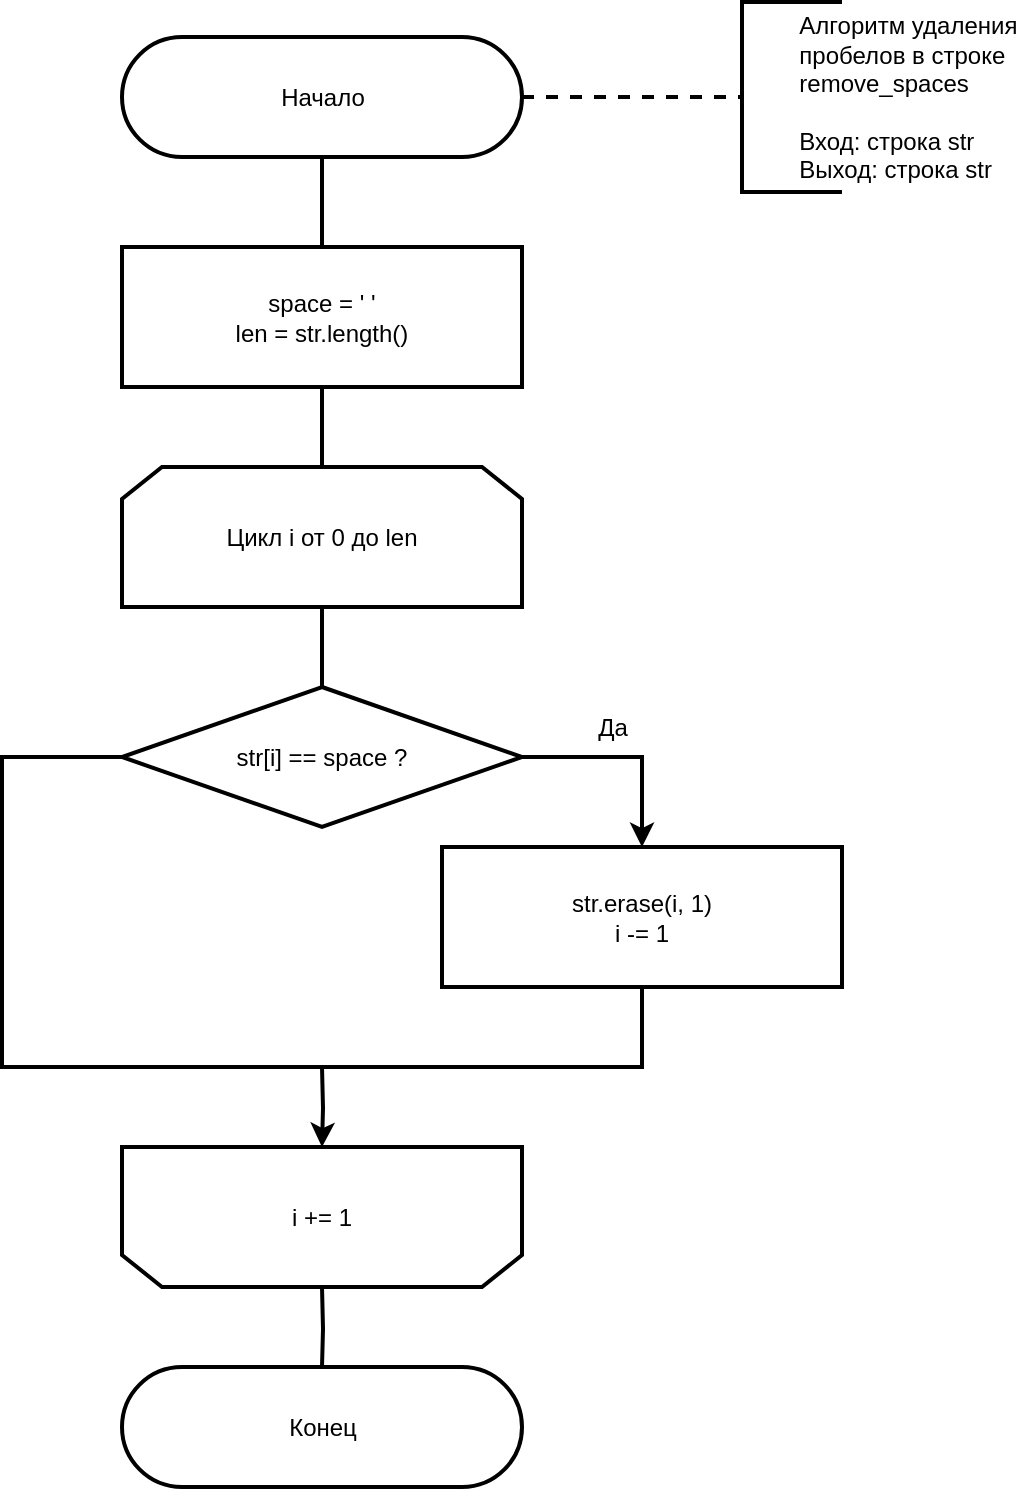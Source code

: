 <mxfile>
    <diagram id="8vg7r3cI4oMzAZW6Unps" name="Page-1">
        <mxGraphModel dx="748" dy="555" grid="1" gridSize="10" guides="1" tooltips="1" connect="1" arrows="1" fold="1" page="1" pageScale="1" pageWidth="827" pageHeight="1169" math="0" shadow="0">
            <root>
                <mxCell id="0"/>
                <mxCell id="1" parent="0"/>
                <mxCell id="3" style="edgeStyle=orthogonalEdgeStyle;rounded=0;orthogonalLoop=1;jettySize=auto;html=1;entryX=0;entryY=0.5;entryDx=0;entryDy=0;entryPerimeter=0;endArrow=none;endFill=0;strokeWidth=2;dashed=1;exitX=1;exitY=0.5;exitDx=0;exitDy=0;exitPerimeter=0;" parent="1" source="5" target="7" edge="1">
                    <mxGeometry relative="1" as="geometry">
                        <mxPoint x="514" y="317.5" as="sourcePoint"/>
                        <Array as="points">
                            <mxPoint x="484" y="247.5"/>
                            <mxPoint x="484" y="247.5"/>
                        </Array>
                    </mxGeometry>
                </mxCell>
                <mxCell id="26" style="edgeStyle=none;html=1;exitX=0.5;exitY=0.5;exitDx=0;exitDy=30;exitPerimeter=0;strokeWidth=2;endArrow=none;endFill=0;" parent="1" source="5" target="25" edge="1">
                    <mxGeometry relative="1" as="geometry"/>
                </mxCell>
                <mxCell id="5" value="&lt;font style=&quot;font-size: 12px&quot;&gt;Начало&lt;/font&gt;" style="html=1;dashed=0;whitespace=wrap;shape=mxgraph.dfd.start;strokeWidth=2;" parent="1" vertex="1">
                    <mxGeometry x="264" y="217.5" width="200" height="60" as="geometry"/>
                </mxCell>
                <mxCell id="6" style="edgeStyle=orthogonalEdgeStyle;rounded=0;orthogonalLoop=1;jettySize=auto;html=1;exitX=0.5;exitY=1;exitDx=0;exitDy=0;" parent="1" edge="1">
                    <mxGeometry relative="1" as="geometry">
                        <mxPoint x="314" y="467.5" as="sourcePoint"/>
                        <mxPoint x="314" y="467.5" as="targetPoint"/>
                    </mxGeometry>
                </mxCell>
                <mxCell id="7" value="&lt;div&gt;&lt;span style=&quot;white-space: pre&quot;&gt;&#9;&lt;/span&gt;Алгоритм удаления&lt;/div&gt;&lt;div&gt;&lt;span style=&quot;white-space: pre&quot;&gt;&#9;&lt;/span&gt;пробелов в строке&lt;br&gt;&lt;/div&gt;&lt;div&gt;&lt;span style=&quot;white-space: pre&quot;&gt;&#9;&lt;/span&gt;remove_spaces&lt;br&gt;&lt;/div&gt;&lt;div&gt;&lt;span&gt;&lt;br&gt;&lt;/span&gt;&lt;/div&gt;&lt;span style=&quot;white-space: pre&quot;&gt;&#9;&lt;/span&gt;Вход: строка str&lt;br&gt;&lt;span style=&quot;white-space: pre&quot;&gt;&#9;&lt;/span&gt;Выход: строка str" style="strokeWidth=2;html=1;shape=mxgraph.flowchart.annotation_1;align=left;pointerEvents=1;" parent="1" vertex="1">
                    <mxGeometry x="574" y="200" width="50" height="95" as="geometry"/>
                </mxCell>
                <mxCell id="8" value="&lt;font style=&quot;font-size: 12px&quot;&gt;Конец&lt;/font&gt;" style="html=1;dashed=0;whitespace=wrap;shape=mxgraph.dfd.start;strokeWidth=2;" parent="1" vertex="1">
                    <mxGeometry x="264" y="882.5" width="200" height="60" as="geometry"/>
                </mxCell>
                <mxCell id="44" style="edgeStyle=orthogonalEdgeStyle;rounded=0;html=1;exitX=0.5;exitY=1;exitDx=0;exitDy=0;endArrow=classic;endFill=1;strokeWidth=2;entryX=0.5;entryY=1;entryDx=0;entryDy=0;" parent="1" target="16" edge="1">
                    <mxGeometry relative="1" as="geometry">
                        <mxPoint x="364" y="732.5" as="sourcePoint"/>
                    </mxGeometry>
                </mxCell>
                <mxCell id="16" value="i += 1" style="shape=loopLimit;whiteSpace=wrap;html=1;strokeWidth=2;direction=west;" parent="1" vertex="1">
                    <mxGeometry x="264" y="772.5" width="200" height="70" as="geometry"/>
                </mxCell>
                <mxCell id="17" style="edgeStyle=orthogonalEdgeStyle;rounded=0;orthogonalLoop=1;jettySize=auto;html=1;exitX=0.5;exitY=1;exitDx=0;exitDy=0;entryX=0.5;entryY=0.5;entryDx=0;entryDy=-30;entryPerimeter=0;endArrow=none;endFill=0;strokeWidth=2;" parent="1" target="8" edge="1">
                    <mxGeometry relative="1" as="geometry">
                        <mxPoint x="364" y="842.5" as="sourcePoint"/>
                    </mxGeometry>
                </mxCell>
                <mxCell id="36" style="edgeStyle=none;html=1;exitX=0.5;exitY=1;exitDx=0;exitDy=0;entryX=0.5;entryY=0;entryDx=0;entryDy=0;endArrow=none;endFill=0;strokeWidth=2;" parent="1" source="22" target="31" edge="1">
                    <mxGeometry relative="1" as="geometry"/>
                </mxCell>
                <mxCell id="22" value="Цикл i от 0 до len" style="shape=loopLimit;whiteSpace=wrap;html=1;strokeWidth=2;" parent="1" vertex="1">
                    <mxGeometry x="264" y="432.5" width="200" height="70" as="geometry"/>
                </mxCell>
                <mxCell id="27" style="edgeStyle=none;html=1;exitX=0.5;exitY=1;exitDx=0;exitDy=0;entryX=0.5;entryY=0;entryDx=0;entryDy=0;endArrow=none;endFill=0;strokeWidth=2;" parent="1" source="25" target="22" edge="1">
                    <mxGeometry relative="1" as="geometry"/>
                </mxCell>
                <mxCell id="25" value="&lt;font style=&quot;font-size: 12px&quot;&gt;space = ' '&lt;br&gt;len = str.length()&lt;br&gt;&lt;/font&gt;" style="rounded=0;whiteSpace=wrap;html=1;strokeWidth=2;" parent="1" vertex="1">
                    <mxGeometry x="264" y="322.5" width="200" height="70" as="geometry"/>
                </mxCell>
                <mxCell id="28" style="edgeStyle=orthogonalEdgeStyle;rounded=0;orthogonalLoop=1;jettySize=auto;html=1;exitX=0.5;exitY=1;exitDx=0;exitDy=0;" parent="1" edge="1">
                    <mxGeometry relative="1" as="geometry">
                        <mxPoint x="304" y="557.5" as="sourcePoint"/>
                        <mxPoint x="304" y="557.5" as="targetPoint"/>
                    </mxGeometry>
                </mxCell>
                <mxCell id="30" style="edgeStyle=orthogonalEdgeStyle;rounded=0;orthogonalLoop=1;jettySize=auto;html=1;exitX=1;exitY=0.5;exitDx=0;exitDy=0;entryX=0.5;entryY=0;entryDx=0;entryDy=0;endArrow=classic;endFill=1;strokeWidth=2;" parent="1" source="31" target="32" edge="1">
                    <mxGeometry relative="1" as="geometry"/>
                </mxCell>
                <mxCell id="43" style="edgeStyle=orthogonalEdgeStyle;rounded=0;html=1;exitX=0;exitY=0.5;exitDx=0;exitDy=0;entryX=0.5;entryY=1;entryDx=0;entryDy=0;endArrow=none;endFill=0;strokeWidth=2;" parent="1" source="31" target="32" edge="1">
                    <mxGeometry relative="1" as="geometry">
                        <Array as="points">
                            <mxPoint x="204" y="577.5"/>
                            <mxPoint x="204" y="732.5"/>
                            <mxPoint x="524" y="732.5"/>
                        </Array>
                    </mxGeometry>
                </mxCell>
                <mxCell id="31" value="str[i] == space ?" style="rhombus;whiteSpace=wrap;html=1;strokeWidth=2;" parent="1" vertex="1">
                    <mxGeometry x="264" y="542.5" width="200" height="70" as="geometry"/>
                </mxCell>
                <mxCell id="32" value="&lt;font&gt;str.erase(i, 1)&lt;br&gt;i -= 1&lt;br&gt;&lt;/font&gt;" style="rounded=0;whiteSpace=wrap;html=1;strokeWidth=2;" parent="1" vertex="1">
                    <mxGeometry x="424" y="622.5" width="200" height="70" as="geometry"/>
                </mxCell>
                <mxCell id="35" value="Да" style="text;html=1;align=center;verticalAlign=middle;resizable=0;points=[];autosize=1;strokeColor=none;" parent="1" vertex="1">
                    <mxGeometry x="494" y="552.5" width="30" height="20" as="geometry"/>
                </mxCell>
            </root>
        </mxGraphModel>
    </diagram>
</mxfile>